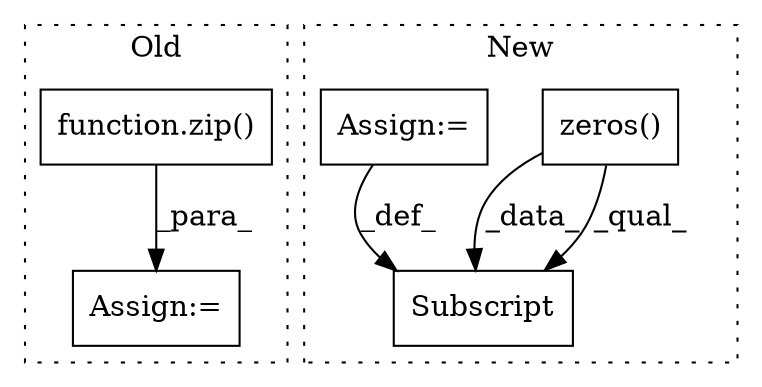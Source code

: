 digraph G {
subgraph cluster0 {
1 [label="function.zip()" a="75" s="3620,3625" l="4,9" shape="box"];
4 [label="Assign:=" a="68" s="3612" l="3" shape="box"];
label = "Old";
style="dotted";
}
subgraph cluster1 {
2 [label="zeros()" a="75" s="3632,3660" l="12,1" shape="box"];
3 [label="Subscript" a="63" s="3868,0" l="7,0" shape="box"];
5 [label="Assign:=" a="68" s="3875" l="3" shape="box"];
label = "New";
style="dotted";
}
1 -> 4 [label="_para_"];
2 -> 3 [label="_data_"];
2 -> 3 [label="_qual_"];
5 -> 3 [label="_def_"];
}